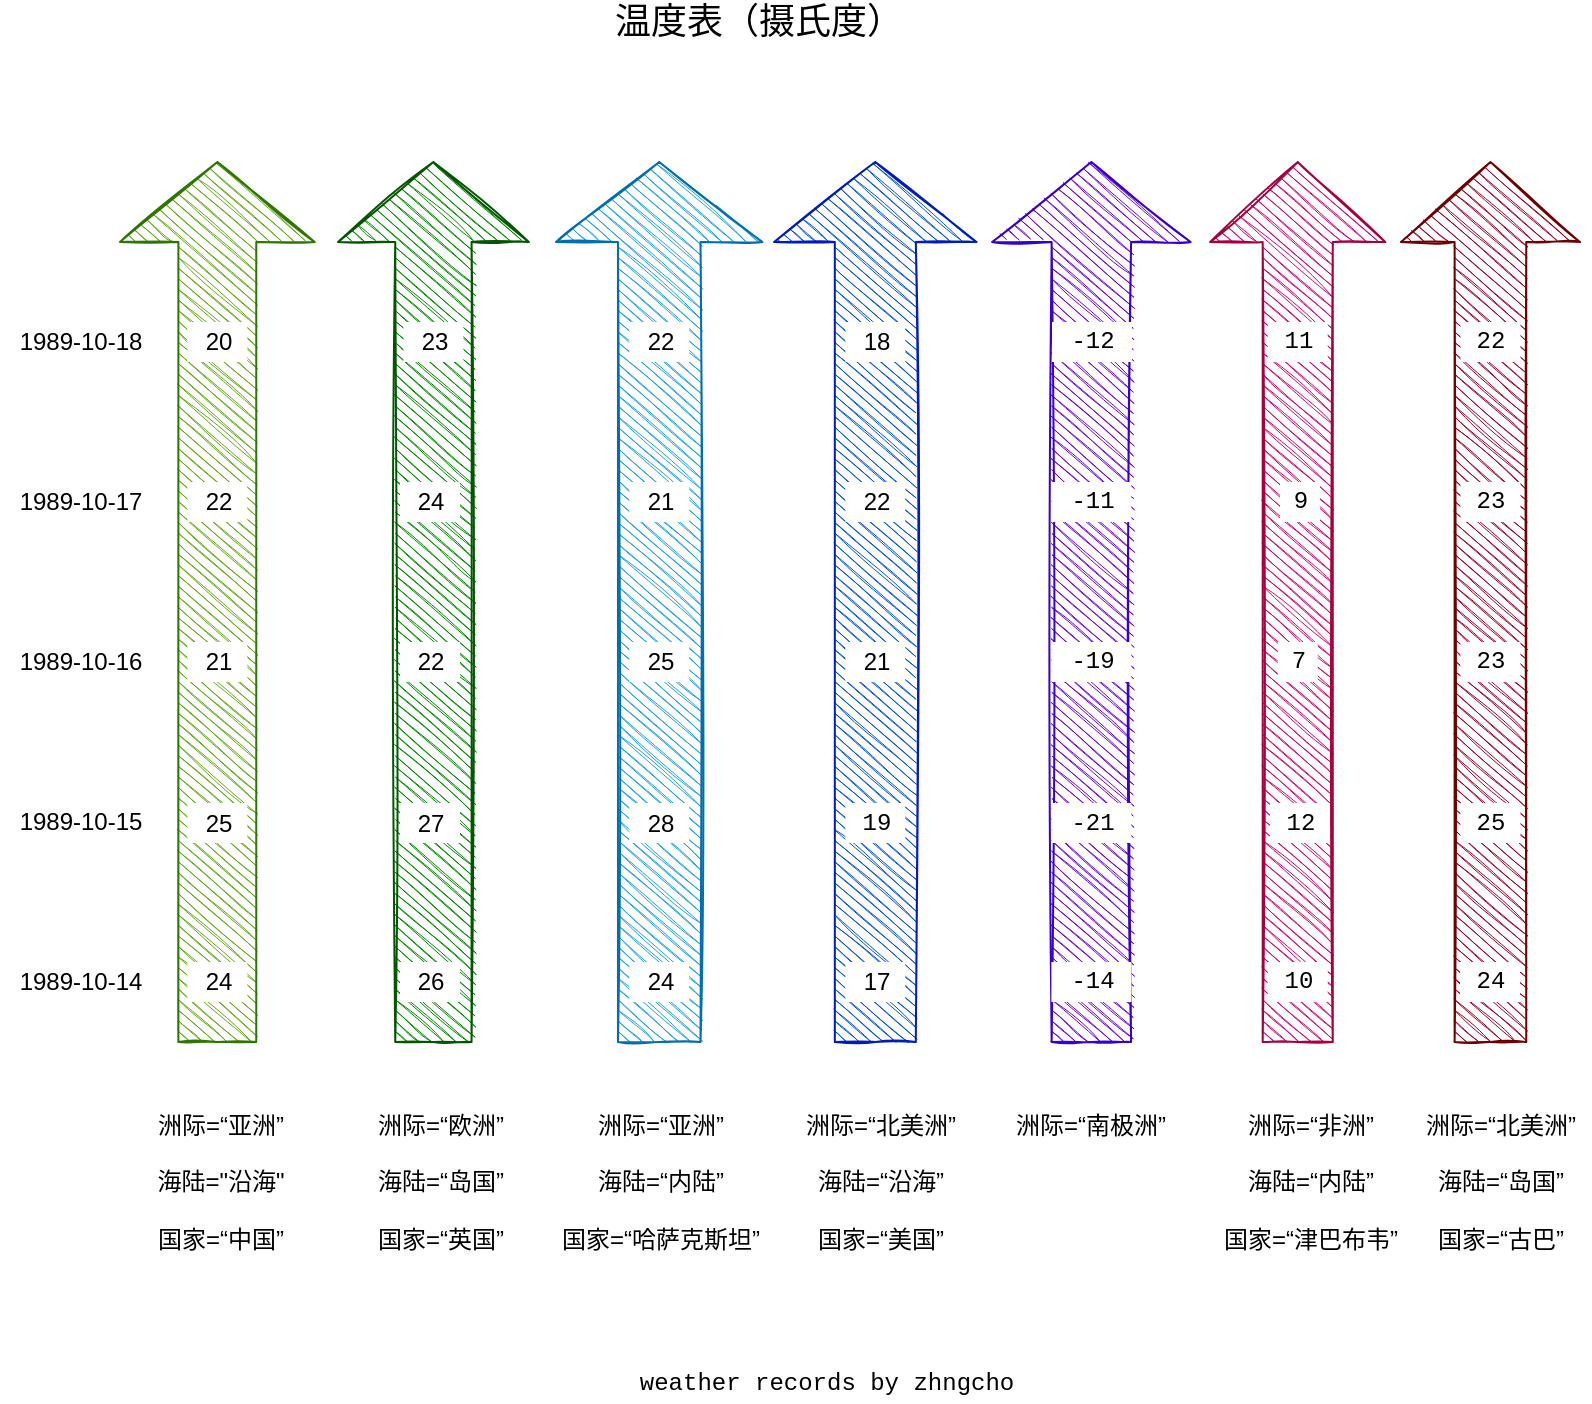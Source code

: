 <mxfile version="13.9.9" type="device"><diagram id="Zc2GvHhy9SoqhveMhFz-" name="Page-1"><mxGraphModel dx="1718" dy="1003" grid="1" gridSize="10" guides="1" tooltips="1" connect="1" arrows="1" fold="1" page="1" pageScale="1" pageWidth="827" pageHeight="1169" background="none" math="0" shadow="0"><root><mxCell id="0"/><mxCell id="1" parent="0"/><mxCell id="jsQb0zpMCHxQ0JieJqXR-1" value="&lt;font face=&quot;Courier New&quot;&gt;weather records by zhngcho&lt;/font&gt;" style="text;html=1;align=center;verticalAlign=middle;resizable=0;points=[];autosize=1;" parent="1" vertex="1"><mxGeometry x="329" y="730" width="200" height="20" as="geometry"/></mxCell><mxCell id="l0wkTB2dPNMsBOF-G5nb-1" value="" style="group;sketch=1;" parent="1" vertex="1" connectable="0"><mxGeometry x="76" y="130" width="730" height="440" as="geometry"/></mxCell><mxCell id="r2WBUhPkVbUQie6AQwJS-1" value="" style="group;sketch=1;" parent="l0wkTB2dPNMsBOF-G5nb-1" vertex="1" connectable="0"><mxGeometry width="730" height="440" as="geometry"/></mxCell><mxCell id="NKYvBHxEjeMtVXmZHpD6-2" value="" style="html=1;shadow=0;dashed=0;align=center;verticalAlign=middle;shape=mxgraph.arrows2.arrow;dy=0.6;dx=40;direction=north;notch=0;fillColor=#60a917;strokeColor=#2D7600;fontColor=#ffffff;sketch=1;" parent="r2WBUhPkVbUQie6AQwJS-1" vertex="1"><mxGeometry width="97.333" height="440" as="geometry"/></mxCell><mxCell id="NKYvBHxEjeMtVXmZHpD6-3" value="" style="html=1;shadow=0;dashed=0;align=center;verticalAlign=middle;shape=mxgraph.arrows2.arrow;dy=0.6;dx=40;direction=north;notch=0;fillColor=#008a00;strokeColor=#005700;fontColor=#ffffff;sketch=1;" parent="r2WBUhPkVbUQie6AQwJS-1" vertex="1"><mxGeometry x="109.013" width="95.387" height="440" as="geometry"/></mxCell><mxCell id="NKYvBHxEjeMtVXmZHpD6-4" value="" style="html=1;shadow=0;dashed=0;align=center;verticalAlign=middle;shape=mxgraph.arrows2.arrow;dy=0.6;dx=40;direction=north;notch=0;fillColor=#1ba1e2;strokeColor=#006EAF;fontColor=#ffffff;sketch=1;" parent="r2WBUhPkVbUQie6AQwJS-1" vertex="1"><mxGeometry x="218.027" width="103.173" height="440" as="geometry"/></mxCell><mxCell id="NKYvBHxEjeMtVXmZHpD6-5" value="" style="html=1;shadow=0;dashed=0;align=center;verticalAlign=middle;shape=mxgraph.arrows2.arrow;dy=0.6;dx=40;direction=north;notch=0;fillColor=#0050ef;strokeColor=#001DBC;fontColor=#ffffff;sketch=1;" parent="r2WBUhPkVbUQie6AQwJS-1" vertex="1"><mxGeometry x="327.04" width="101.227" height="440" as="geometry"/></mxCell><mxCell id="NKYvBHxEjeMtVXmZHpD6-6" value="" style="html=1;shadow=0;dashed=0;align=center;verticalAlign=middle;shape=mxgraph.arrows2.arrow;dy=0.6;dx=40;direction=north;notch=0;fillColor=#6a00ff;strokeColor=#3700CC;fontColor=#ffffff;sketch=1;" parent="r2WBUhPkVbUQie6AQwJS-1" vertex="1"><mxGeometry x="436.053" width="99.28" height="440" as="geometry"/></mxCell><mxCell id="NKYvBHxEjeMtVXmZHpD6-7" value="" style="html=1;shadow=0;dashed=0;align=center;verticalAlign=middle;shape=mxgraph.arrows2.arrow;dy=0.6;dx=40;direction=north;notch=0;fillColor=#d80073;strokeColor=#A50040;fontColor=#ffffff;sketch=1;" parent="r2WBUhPkVbUQie6AQwJS-1" vertex="1"><mxGeometry x="545.067" width="87.6" height="440" as="geometry"/></mxCell><mxCell id="NKYvBHxEjeMtVXmZHpD6-8" value="" style="html=1;shadow=0;dashed=0;align=center;verticalAlign=middle;shape=mxgraph.arrows2.arrow;dy=0.6;dx=40;direction=north;notch=0;fillColor=#a20025;strokeColor=#6F0000;fontColor=#ffffff;sketch=1;" parent="r2WBUhPkVbUQie6AQwJS-1" vertex="1"><mxGeometry x="640.453" width="89.547" height="440" as="geometry"/></mxCell><mxCell id="4pA2ro0w-yNFyW9Kpibt-10" value="20" style="text;html=1;align=center;verticalAlign=middle;resizable=0;points=[];autosize=1;fillColor=#ffffff;" vertex="1" parent="r2WBUhPkVbUQie6AQwJS-1"><mxGeometry x="33.67" y="80" width="30" height="20" as="geometry"/></mxCell><mxCell id="4pA2ro0w-yNFyW9Kpibt-11" value="22" style="text;html=1;align=center;verticalAlign=middle;resizable=0;points=[];autosize=1;fillColor=#ffffff;" vertex="1" parent="r2WBUhPkVbUQie6AQwJS-1"><mxGeometry x="33.67" y="160" width="30" height="20" as="geometry"/></mxCell><mxCell id="4pA2ro0w-yNFyW9Kpibt-12" value="21" style="text;html=1;align=center;verticalAlign=middle;resizable=0;points=[];autosize=1;fillColor=#ffffff;" vertex="1" parent="r2WBUhPkVbUQie6AQwJS-1"><mxGeometry x="33.67" y="240" width="30" height="20" as="geometry"/></mxCell><mxCell id="4pA2ro0w-yNFyW9Kpibt-13" value="25" style="text;html=1;align=center;verticalAlign=middle;resizable=0;points=[];autosize=1;fillColor=#ffffff;" vertex="1" parent="r2WBUhPkVbUQie6AQwJS-1"><mxGeometry x="33.67" y="320.5" width="30" height="20" as="geometry"/></mxCell><mxCell id="4pA2ro0w-yNFyW9Kpibt-14" value="24" style="text;html=1;align=center;verticalAlign=middle;resizable=0;points=[];autosize=1;fillColor=#ffffff;" vertex="1" parent="r2WBUhPkVbUQie6AQwJS-1"><mxGeometry x="33.67" y="400" width="30" height="20" as="geometry"/></mxCell><mxCell id="4pA2ro0w-yNFyW9Kpibt-18" value="23" style="text;html=1;align=center;verticalAlign=middle;resizable=0;points=[];autosize=1;fillColor=#ffffff;" vertex="1" parent="r2WBUhPkVbUQie6AQwJS-1"><mxGeometry x="141.71" y="80" width="30" height="20" as="geometry"/></mxCell><mxCell id="4pA2ro0w-yNFyW9Kpibt-19" value="24" style="text;html=1;align=center;verticalAlign=middle;resizable=0;points=[];autosize=1;fillColor=#ffffff;" vertex="1" parent="r2WBUhPkVbUQie6AQwJS-1"><mxGeometry x="140" y="160" width="30" height="20" as="geometry"/></mxCell><mxCell id="4pA2ro0w-yNFyW9Kpibt-20" value="22" style="text;html=1;align=center;verticalAlign=middle;resizable=0;points=[];autosize=1;fillColor=#ffffff;" vertex="1" parent="r2WBUhPkVbUQie6AQwJS-1"><mxGeometry x="140" y="240" width="30" height="20" as="geometry"/></mxCell><mxCell id="4pA2ro0w-yNFyW9Kpibt-21" value="27" style="text;html=1;align=center;verticalAlign=middle;resizable=0;points=[];autosize=1;fillColor=#ffffff;" vertex="1" parent="r2WBUhPkVbUQie6AQwJS-1"><mxGeometry x="140" y="320.5" width="30" height="20" as="geometry"/></mxCell><mxCell id="4pA2ro0w-yNFyW9Kpibt-22" value="26" style="text;html=1;align=center;verticalAlign=middle;resizable=0;points=[];autosize=1;fillColor=#ffffff;" vertex="1" parent="r2WBUhPkVbUQie6AQwJS-1"><mxGeometry x="140" y="400" width="30" height="20" as="geometry"/></mxCell><mxCell id="4pA2ro0w-yNFyW9Kpibt-24" value="22" style="text;html=1;align=center;verticalAlign=middle;resizable=0;points=[];autosize=1;fillColor=#ffffff;" vertex="1" parent="r2WBUhPkVbUQie6AQwJS-1"><mxGeometry x="254.61" y="80" width="30" height="20" as="geometry"/></mxCell><mxCell id="4pA2ro0w-yNFyW9Kpibt-25" value="21" style="text;html=1;align=center;verticalAlign=middle;resizable=0;points=[];autosize=1;fillColor=#ffffff;" vertex="1" parent="r2WBUhPkVbUQie6AQwJS-1"><mxGeometry x="254.61" y="160" width="30" height="20" as="geometry"/></mxCell><mxCell id="4pA2ro0w-yNFyW9Kpibt-26" value="25" style="text;html=1;align=center;verticalAlign=middle;resizable=0;points=[];autosize=1;fillColor=#ffffff;" vertex="1" parent="r2WBUhPkVbUQie6AQwJS-1"><mxGeometry x="254.61" y="240" width="30" height="20" as="geometry"/></mxCell><mxCell id="4pA2ro0w-yNFyW9Kpibt-27" value="28" style="text;html=1;align=center;verticalAlign=middle;resizable=0;points=[];autosize=1;fillColor=#ffffff;" vertex="1" parent="r2WBUhPkVbUQie6AQwJS-1"><mxGeometry x="254.61" y="320.5" width="30" height="20" as="geometry"/></mxCell><mxCell id="4pA2ro0w-yNFyW9Kpibt-28" value="24" style="text;html=1;align=center;verticalAlign=middle;resizable=0;points=[];autosize=1;fillColor=#ffffff;" vertex="1" parent="r2WBUhPkVbUQie6AQwJS-1"><mxGeometry x="254.61" y="400" width="30" height="20" as="geometry"/></mxCell><mxCell id="4pA2ro0w-yNFyW9Kpibt-30" value="18" style="text;html=1;align=center;verticalAlign=middle;resizable=0;points=[];autosize=1;fillColor=#ffffff;" vertex="1" parent="r2WBUhPkVbUQie6AQwJS-1"><mxGeometry x="362.65" y="80" width="30" height="20" as="geometry"/></mxCell><mxCell id="4pA2ro0w-yNFyW9Kpibt-31" value="22" style="text;html=1;align=center;verticalAlign=middle;resizable=0;points=[];autosize=1;fillColor=#ffffff;" vertex="1" parent="r2WBUhPkVbUQie6AQwJS-1"><mxGeometry x="362.65" y="160" width="30" height="20" as="geometry"/></mxCell><mxCell id="4pA2ro0w-yNFyW9Kpibt-32" value="21" style="text;html=1;align=center;verticalAlign=middle;resizable=0;points=[];autosize=1;fillColor=#ffffff;" vertex="1" parent="r2WBUhPkVbUQie6AQwJS-1"><mxGeometry x="362.65" y="240" width="30" height="20" as="geometry"/></mxCell><mxCell id="4pA2ro0w-yNFyW9Kpibt-33" value="19" style="text;html=1;align=center;verticalAlign=middle;resizable=0;points=[];autosize=1;fontFamily=Courier New;fillColor=#ffffff;" vertex="1" parent="r2WBUhPkVbUQie6AQwJS-1"><mxGeometry x="362.65" y="320.5" width="30" height="20" as="geometry"/></mxCell><mxCell id="4pA2ro0w-yNFyW9Kpibt-34" value="17" style="text;html=1;align=center;verticalAlign=middle;resizable=0;points=[];autosize=1;fillColor=#ffffff;" vertex="1" parent="r2WBUhPkVbUQie6AQwJS-1"><mxGeometry x="362.65" y="400" width="30" height="20" as="geometry"/></mxCell><mxCell id="4pA2ro0w-yNFyW9Kpibt-41" value="-14" style="text;html=1;align=center;verticalAlign=middle;resizable=0;points=[];autosize=1;fontFamily=Courier New;fillColor=#ffffff;" vertex="1" parent="r2WBUhPkVbUQie6AQwJS-1"><mxGeometry x="465.69" y="400" width="40" height="20" as="geometry"/></mxCell><mxCell id="4pA2ro0w-yNFyW9Kpibt-40" value="-21" style="text;html=1;align=center;verticalAlign=middle;resizable=0;points=[];autosize=1;fontFamily=Courier New;fillColor=#ffffff;" vertex="1" parent="r2WBUhPkVbUQie6AQwJS-1"><mxGeometry x="465.69" y="320.5" width="40" height="20" as="geometry"/></mxCell><mxCell id="4pA2ro0w-yNFyW9Kpibt-39" value="-19" style="text;html=1;align=center;verticalAlign=middle;resizable=0;points=[];autosize=1;fontFamily=Courier New;fillColor=#ffffff;" vertex="1" parent="r2WBUhPkVbUQie6AQwJS-1"><mxGeometry x="465.69" y="240" width="40" height="20" as="geometry"/></mxCell><mxCell id="4pA2ro0w-yNFyW9Kpibt-38" value="-11" style="text;html=1;align=center;verticalAlign=middle;resizable=0;points=[];autosize=1;fontFamily=Courier New;fillColor=#ffffff;" vertex="1" parent="r2WBUhPkVbUQie6AQwJS-1"><mxGeometry x="465.69" y="160" width="40" height="20" as="geometry"/></mxCell><mxCell id="4pA2ro0w-yNFyW9Kpibt-37" value="-12" style="text;html=1;align=center;verticalAlign=middle;resizable=0;points=[];autosize=1;fontFamily=Courier New;fillColor=#ffffff;" vertex="1" parent="r2WBUhPkVbUQie6AQwJS-1"><mxGeometry x="466" y="80" width="40" height="20" as="geometry"/></mxCell><mxCell id="4pA2ro0w-yNFyW9Kpibt-47" value="10" style="text;html=1;align=center;verticalAlign=middle;resizable=0;points=[];autosize=1;fontFamily=Courier New;fillColor=#ffffff;" vertex="1" parent="r2WBUhPkVbUQie6AQwJS-1"><mxGeometry x="573.87" y="400" width="30" height="20" as="geometry"/></mxCell><mxCell id="4pA2ro0w-yNFyW9Kpibt-46" value="12" style="text;html=1;align=center;verticalAlign=middle;resizable=0;points=[];autosize=1;fontFamily=Courier New;fillColor=#ffffff;" vertex="1" parent="r2WBUhPkVbUQie6AQwJS-1"><mxGeometry x="575" y="320.5" width="30" height="20" as="geometry"/></mxCell><mxCell id="4pA2ro0w-yNFyW9Kpibt-45" value="7" style="text;html=1;align=center;verticalAlign=middle;resizable=0;points=[];autosize=1;fontFamily=Courier New;fillColor=#ffffff;" vertex="1" parent="r2WBUhPkVbUQie6AQwJS-1"><mxGeometry x="578.87" y="240" width="20" height="20" as="geometry"/></mxCell><mxCell id="4pA2ro0w-yNFyW9Kpibt-44" value="9" style="text;html=1;align=center;verticalAlign=middle;resizable=0;points=[];autosize=1;fontFamily=Courier New;fillColor=#ffffff;" vertex="1" parent="r2WBUhPkVbUQie6AQwJS-1"><mxGeometry x="580" y="160" width="20" height="20" as="geometry"/></mxCell><mxCell id="4pA2ro0w-yNFyW9Kpibt-43" value="11" style="text;html=1;align=center;verticalAlign=middle;resizable=0;points=[];autosize=1;fontFamily=Courier New;fillColor=#ffffff;" vertex="1" parent="r2WBUhPkVbUQie6AQwJS-1"><mxGeometry x="573.87" y="80" width="30" height="20" as="geometry"/></mxCell><mxCell id="4pA2ro0w-yNFyW9Kpibt-49" value="22" style="text;html=1;align=center;verticalAlign=middle;resizable=0;points=[];autosize=1;fontFamily=Courier New;fillColor=#ffffff;" vertex="1" parent="r2WBUhPkVbUQie6AQwJS-1"><mxGeometry x="670.23" y="80" width="30" height="20" as="geometry"/></mxCell><mxCell id="4pA2ro0w-yNFyW9Kpibt-50" value="23" style="text;html=1;align=center;verticalAlign=middle;resizable=0;points=[];autosize=1;fontFamily=Courier New;fillColor=#ffffff;" vertex="1" parent="r2WBUhPkVbUQie6AQwJS-1"><mxGeometry x="670.23" y="160" width="30" height="20" as="geometry"/></mxCell><mxCell id="4pA2ro0w-yNFyW9Kpibt-51" value="23" style="text;html=1;align=center;verticalAlign=middle;resizable=0;points=[];autosize=1;fontFamily=Courier New;fillColor=#ffffff;" vertex="1" parent="r2WBUhPkVbUQie6AQwJS-1"><mxGeometry x="670.23" y="240" width="30" height="20" as="geometry"/></mxCell><mxCell id="4pA2ro0w-yNFyW9Kpibt-52" value="25" style="text;html=1;align=center;verticalAlign=middle;resizable=0;points=[];autosize=1;fontFamily=Courier New;fillColor=#ffffff;" vertex="1" parent="r2WBUhPkVbUQie6AQwJS-1"><mxGeometry x="670.23" y="320.5" width="30" height="20" as="geometry"/></mxCell><mxCell id="4pA2ro0w-yNFyW9Kpibt-53" value="24" style="text;html=1;align=center;verticalAlign=middle;resizable=0;points=[];autosize=1;fontFamily=Courier New;fillColor=#ffffff;" vertex="1" parent="r2WBUhPkVbUQie6AQwJS-1"><mxGeometry x="670" y="400" width="30" height="20" as="geometry"/></mxCell><mxCell id="4pA2ro0w-yNFyW9Kpibt-5" value="1989-10-18" style="text;html=1;align=center;verticalAlign=middle;resizable=0;points=[];autosize=1;" vertex="1" parent="1"><mxGeometry x="16" y="210" width="80" height="20" as="geometry"/></mxCell><mxCell id="4pA2ro0w-yNFyW9Kpibt-6" value="1989-10-17" style="text;html=1;align=center;verticalAlign=middle;resizable=0;points=[];autosize=1;" vertex="1" parent="1"><mxGeometry x="16" y="290" width="80" height="20" as="geometry"/></mxCell><mxCell id="4pA2ro0w-yNFyW9Kpibt-7" value="1989-10-16" style="text;html=1;align=center;verticalAlign=middle;resizable=0;points=[];autosize=1;" vertex="1" parent="1"><mxGeometry x="16" y="370" width="80" height="20" as="geometry"/></mxCell><mxCell id="4pA2ro0w-yNFyW9Kpibt-8" value="1989-10-15" style="text;html=1;align=center;verticalAlign=middle;resizable=0;points=[];autosize=1;" vertex="1" parent="1"><mxGeometry x="16" y="450" width="80" height="20" as="geometry"/></mxCell><mxCell id="4pA2ro0w-yNFyW9Kpibt-9" value="1989-10-14" style="text;html=1;align=center;verticalAlign=middle;resizable=0;points=[];autosize=1;" vertex="1" parent="1"><mxGeometry x="16" y="530" width="80" height="20" as="geometry"/></mxCell><mxCell id="4pA2ro0w-yNFyW9Kpibt-15" value="&lt;font style=&quot;font-size: 18px&quot;&gt;温度表（摄氏度）&lt;/font&gt;" style="text;html=1;align=center;verticalAlign=middle;resizable=0;points=[];autosize=1;" vertex="1" parent="1"><mxGeometry x="315" y="50" width="160" height="20" as="geometry"/></mxCell><mxCell id="4pA2ro0w-yNFyW9Kpibt-16" value="洲际=“亚洲”&lt;br&gt;&lt;br&gt;海陆=&quot;沿海&quot;&lt;br&gt;&lt;br&gt;国家=“中国”" style="text;html=1;align=center;verticalAlign=middle;resizable=0;points=[];autosize=1;" vertex="1" parent="1"><mxGeometry x="86" y="600" width="80" height="80" as="geometry"/></mxCell><mxCell id="4pA2ro0w-yNFyW9Kpibt-17" value="洲际=“欧洲”&lt;br&gt;&lt;br&gt;海陆=“岛国”&lt;br&gt;&lt;br&gt;国家=“英国”" style="text;html=1;align=center;verticalAlign=middle;resizable=0;points=[];autosize=1;" vertex="1" parent="1"><mxGeometry x="196" y="600" width="80" height="80" as="geometry"/></mxCell><mxCell id="4pA2ro0w-yNFyW9Kpibt-23" value="洲际=“亚洲”&lt;br&gt;&lt;br&gt;海陆=“内陆”&lt;br&gt;&lt;br&gt;国家=“哈萨克斯坦”" style="text;html=1;align=center;verticalAlign=middle;resizable=0;points=[];autosize=1;" vertex="1" parent="1"><mxGeometry x="291" y="600" width="110" height="80" as="geometry"/></mxCell><mxCell id="4pA2ro0w-yNFyW9Kpibt-29" value="洲际=“北美洲”&lt;br&gt;&lt;br&gt;海陆=“沿海”&lt;br&gt;&lt;br&gt;国家=“美国”" style="text;html=1;align=center;verticalAlign=middle;resizable=0;points=[];autosize=1;" vertex="1" parent="1"><mxGeometry x="411" y="600" width="90" height="80" as="geometry"/></mxCell><mxCell id="4pA2ro0w-yNFyW9Kpibt-36" value="洲际=“南极洲”&lt;br&gt;&lt;br&gt;&lt;br&gt;" style="text;html=1;align=center;verticalAlign=middle;resizable=0;points=[];autosize=1;" vertex="1" parent="1"><mxGeometry x="516" y="601" width="90" height="50" as="geometry"/></mxCell><mxCell id="4pA2ro0w-yNFyW9Kpibt-42" value="洲际=“非洲”&lt;br&gt;&lt;br&gt;海陆=“内陆”&lt;br&gt;&lt;br&gt;国家=“津巴布韦”" style="text;html=1;align=center;verticalAlign=middle;resizable=0;points=[];autosize=1;" vertex="1" parent="1"><mxGeometry x="621" y="600" width="100" height="80" as="geometry"/></mxCell><mxCell id="4pA2ro0w-yNFyW9Kpibt-48" value="洲际=“北美洲”&lt;br&gt;&lt;br&gt;海陆=“岛国”&lt;br&gt;&lt;br&gt;国家=“古巴”" style="text;html=1;align=center;verticalAlign=middle;resizable=0;points=[];autosize=1;" vertex="1" parent="1"><mxGeometry x="721" y="600" width="90" height="80" as="geometry"/></mxCell></root></mxGraphModel></diagram></mxfile>